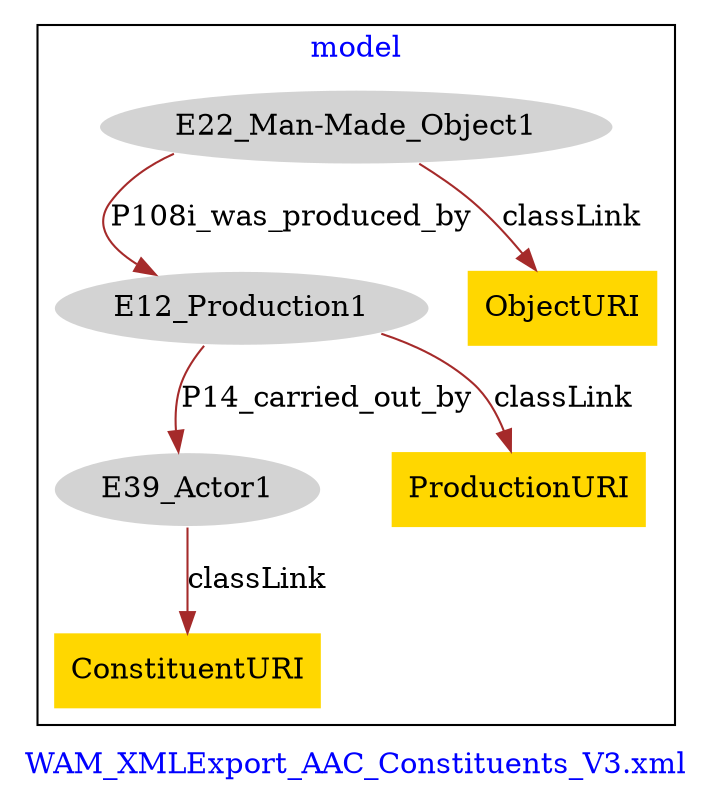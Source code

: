digraph n0 {
fontcolor="blue"
remincross="true"
label="WAM_XMLExport_AAC_Constituents_V3.xml"
subgraph cluster {
label="model"
n2[style="filled",color="white",fillcolor="lightgray",label="E12_Production1"];
n3[style="filled",color="white",fillcolor="lightgray",label="E39_Actor1"];
n4[style="filled",color="white",fillcolor="lightgray",label="E22_Man-Made_Object1"];
n5[shape="plaintext",style="filled",fillcolor="gold",label="ProductionURI"];
n6[shape="plaintext",style="filled",fillcolor="gold",label="ConstituentURI"];
n7[shape="plaintext",style="filled",fillcolor="gold",label="ObjectURI"];
}
n2 -> n3[color="brown",fontcolor="black",label="P14_carried_out_by"]
n4 -> n2[color="brown",fontcolor="black",label="P108i_was_produced_by"]
n2 -> n5[color="brown",fontcolor="black",label="classLink"]
n3 -> n6[color="brown",fontcolor="black",label="classLink"]
n4 -> n7[color="brown",fontcolor="black",label="classLink"]
}
